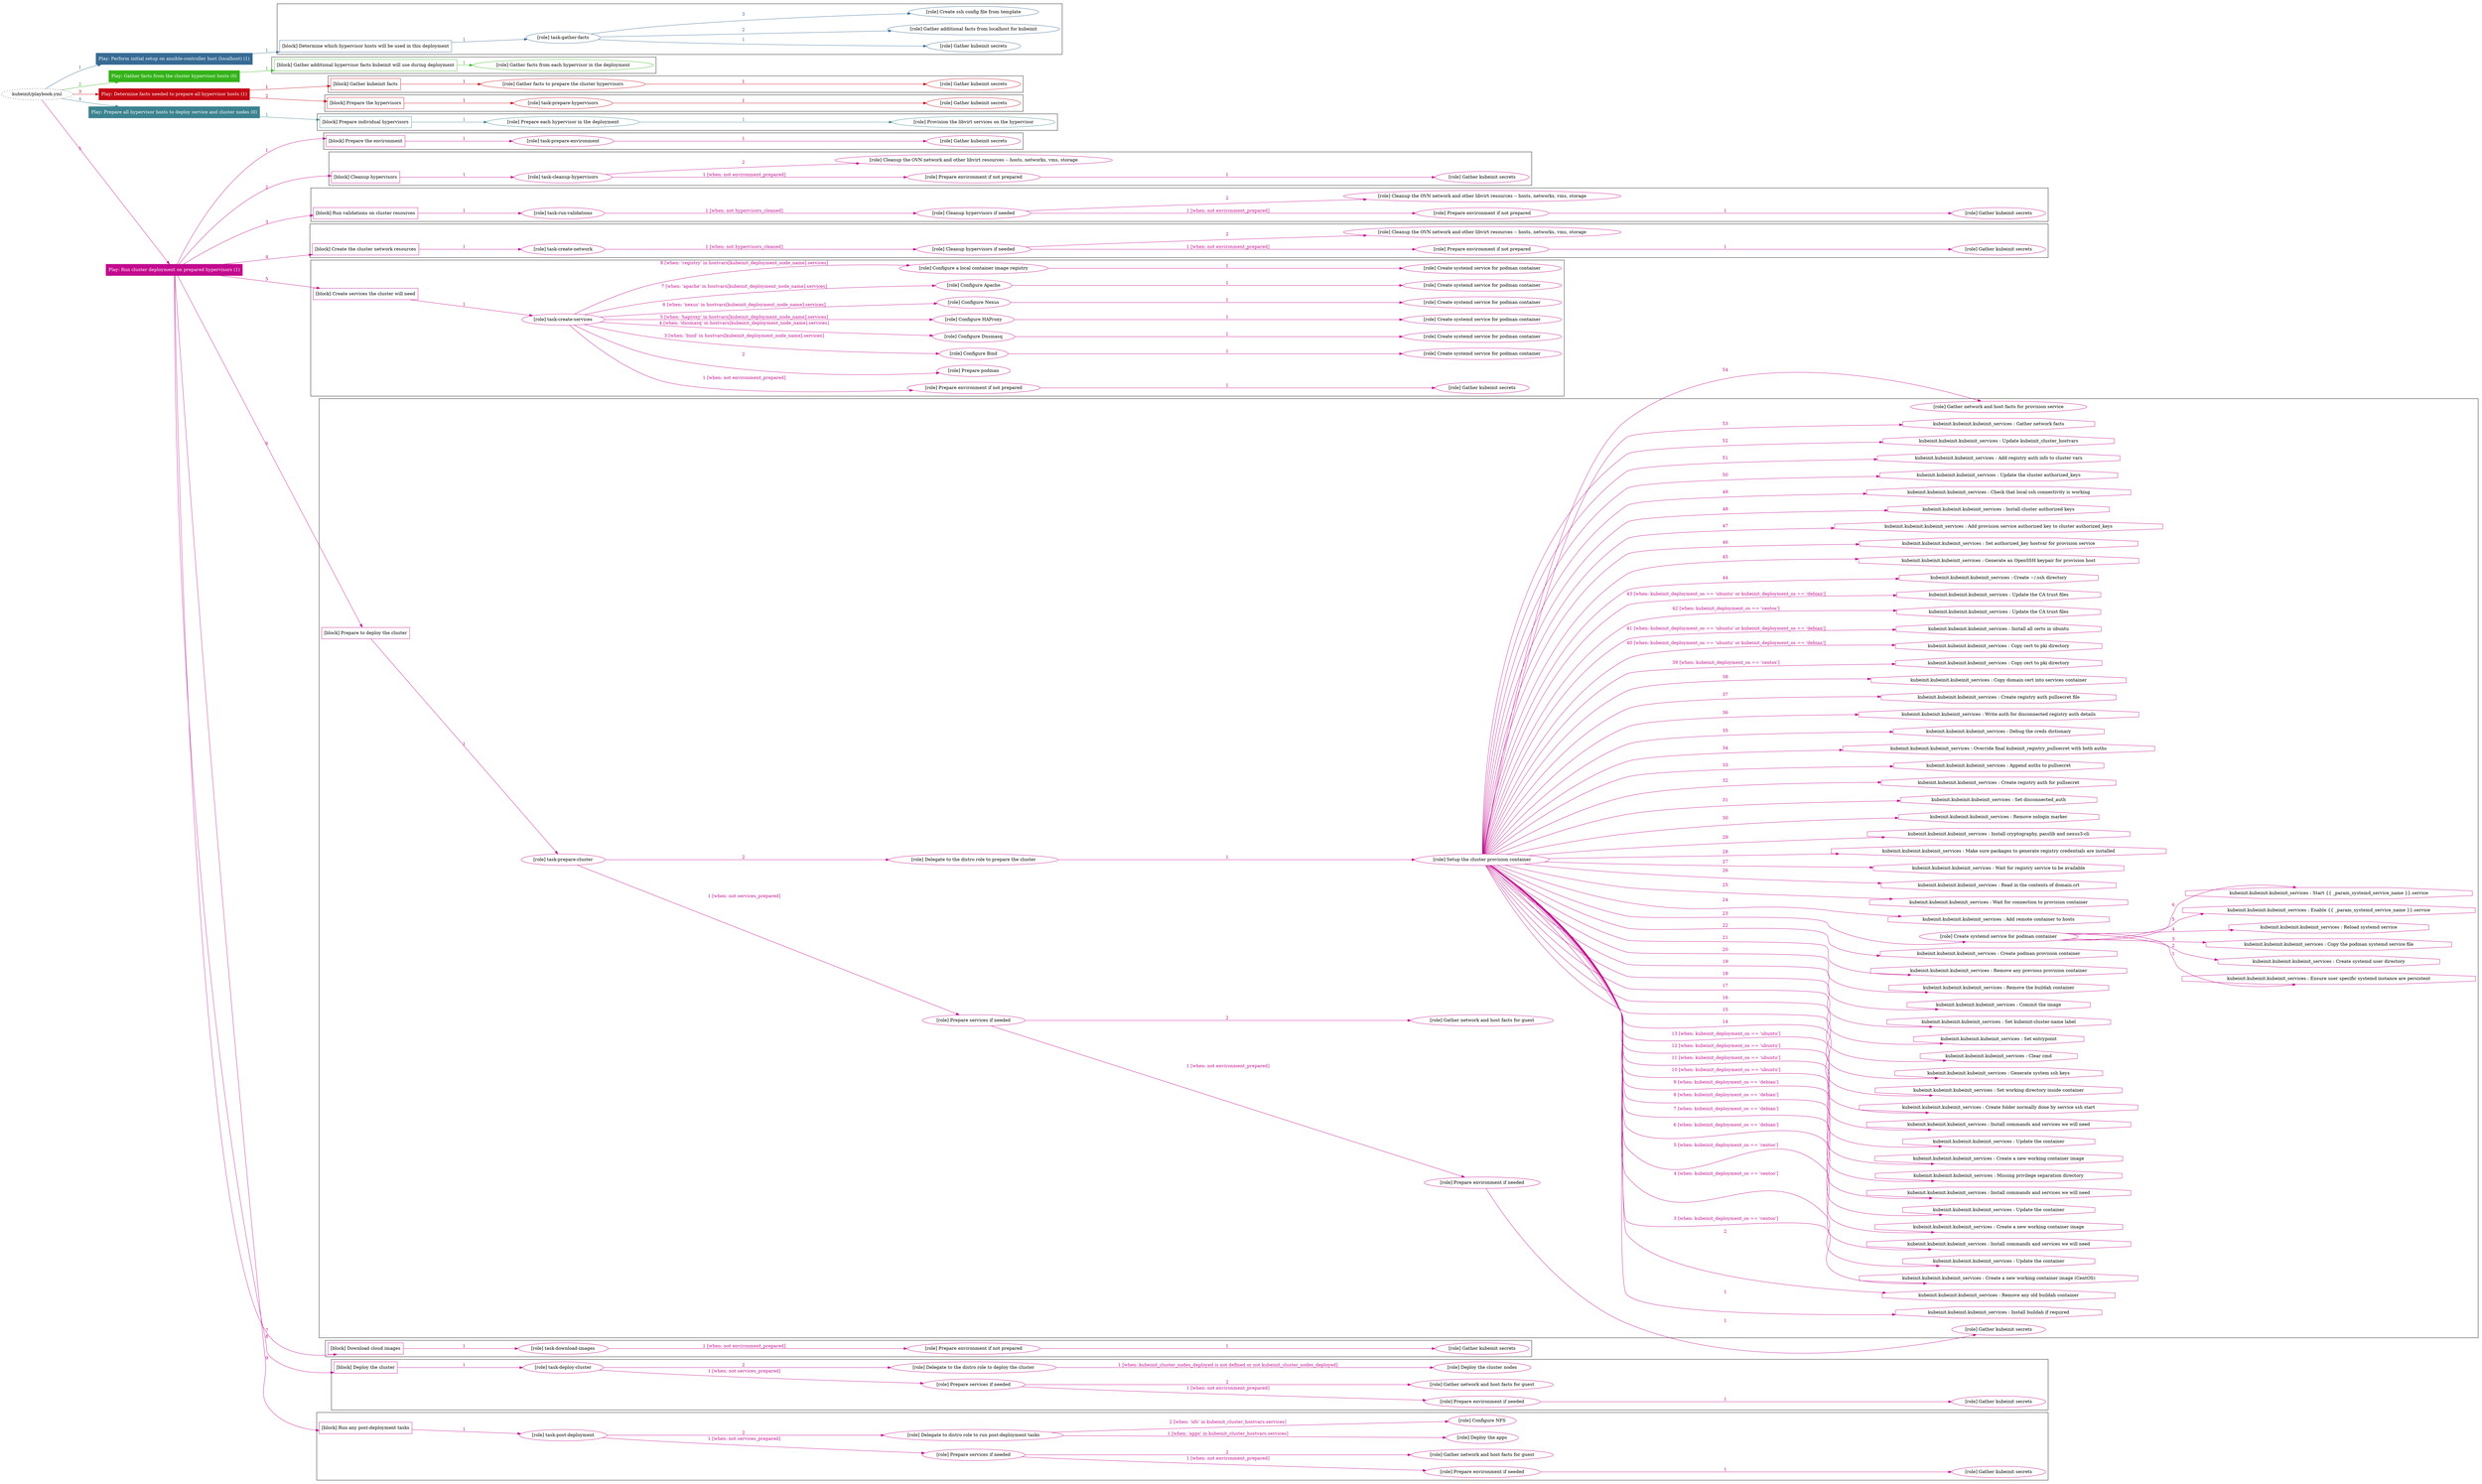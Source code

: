 digraph {
	graph [concentrate=true ordering=in rankdir=LR ratio=fill]
	edge [esep=5 sep=10]
	"kubeinit/playbook.yml" [URL="/home/runner/work/kubeinit/kubeinit/kubeinit/playbook.yml" id=playbook_b88ceabb style=dotted]
	"kubeinit/playbook.yml" -> play_b841d4a9 [label="1 " color="#376b95" fontcolor="#376b95" id=edge_0449c0ef labeltooltip="1 " tooltip="1 "]
	subgraph "Play: Perform initial setup on ansible-controller host (localhost) (1)" {
		play_b841d4a9 [label="Play: Perform initial setup on ansible-controller host (localhost) (1)" URL="/home/runner/work/kubeinit/kubeinit/kubeinit/playbook.yml" color="#376b95" fontcolor="#ffffff" id=play_b841d4a9 shape=box style=filled tooltip=localhost]
		play_b841d4a9 -> block_7f48f45e [label=1 color="#376b95" fontcolor="#376b95" id=edge_cbb1f75e labeltooltip=1 tooltip=1]
		subgraph cluster_block_7f48f45e {
			block_7f48f45e [label="[block] Determine which hypervisor hosts will be used in this deployment" URL="/home/runner/work/kubeinit/kubeinit/kubeinit/playbook.yml" color="#376b95" id=block_7f48f45e labeltooltip="Determine which hypervisor hosts will be used in this deployment" shape=box tooltip="Determine which hypervisor hosts will be used in this deployment"]
			block_7f48f45e -> role_c045f3b8 [label="1 " color="#376b95" fontcolor="#376b95" id=edge_309cd638 labeltooltip="1 " tooltip="1 "]
			subgraph "task-gather-facts" {
				role_c045f3b8 [label="[role] task-gather-facts" URL="/home/runner/work/kubeinit/kubeinit/kubeinit/playbook.yml" color="#376b95" id=role_c045f3b8 tooltip="task-gather-facts"]
				role_c045f3b8 -> role_2f1f3330 [label="1 " color="#376b95" fontcolor="#376b95" id=edge_b1fb93d5 labeltooltip="1 " tooltip="1 "]
				subgraph "Gather kubeinit secrets" {
					role_2f1f3330 [label="[role] Gather kubeinit secrets" URL="/home/runner/.ansible/collections/ansible_collections/kubeinit/kubeinit/roles/kubeinit_prepare/tasks/build_hypervisors_group.yml" color="#376b95" id=role_2f1f3330 tooltip="Gather kubeinit secrets"]
				}
				role_c045f3b8 -> role_23660d7d [label="2 " color="#376b95" fontcolor="#376b95" id=edge_ca0836c6 labeltooltip="2 " tooltip="2 "]
				subgraph "Gather additional facts from localhost for kubeinit" {
					role_23660d7d [label="[role] Gather additional facts from localhost for kubeinit" URL="/home/runner/.ansible/collections/ansible_collections/kubeinit/kubeinit/roles/kubeinit_prepare/tasks/build_hypervisors_group.yml" color="#376b95" id=role_23660d7d tooltip="Gather additional facts from localhost for kubeinit"]
				}
				role_c045f3b8 -> role_95e73422 [label="3 " color="#376b95" fontcolor="#376b95" id=edge_c2bc835f labeltooltip="3 " tooltip="3 "]
				subgraph "Create ssh config file from template" {
					role_95e73422 [label="[role] Create ssh config file from template" URL="/home/runner/.ansible/collections/ansible_collections/kubeinit/kubeinit/roles/kubeinit_prepare/tasks/build_hypervisors_group.yml" color="#376b95" id=role_95e73422 tooltip="Create ssh config file from template"]
				}
			}
		}
	}
	"kubeinit/playbook.yml" -> play_d2f60d17 [label="2 " color="#34b319" fontcolor="#34b319" id=edge_65d0943f labeltooltip="2 " tooltip="2 "]
	subgraph "Play: Gather facts from the cluster hypervisor hosts (0)" {
		play_d2f60d17 [label="Play: Gather facts from the cluster hypervisor hosts (0)" URL="/home/runner/work/kubeinit/kubeinit/kubeinit/playbook.yml" color="#34b319" fontcolor="#ffffff" id=play_d2f60d17 shape=box style=filled tooltip="Play: Gather facts from the cluster hypervisor hosts (0)"]
		play_d2f60d17 -> block_e981f168 [label=1 color="#34b319" fontcolor="#34b319" id=edge_5740edcc labeltooltip=1 tooltip=1]
		subgraph cluster_block_e981f168 {
			block_e981f168 [label="[block] Gather additional hypervisor facts kubeinit will use during deployment" URL="/home/runner/work/kubeinit/kubeinit/kubeinit/playbook.yml" color="#34b319" id=block_e981f168 labeltooltip="Gather additional hypervisor facts kubeinit will use during deployment" shape=box tooltip="Gather additional hypervisor facts kubeinit will use during deployment"]
			block_e981f168 -> role_5b3c8089 [label="1 " color="#34b319" fontcolor="#34b319" id=edge_9d670901 labeltooltip="1 " tooltip="1 "]
			subgraph "Gather facts from each hypervisor in the deployment" {
				role_5b3c8089 [label="[role] Gather facts from each hypervisor in the deployment" URL="/home/runner/work/kubeinit/kubeinit/kubeinit/playbook.yml" color="#34b319" id=role_5b3c8089 tooltip="Gather facts from each hypervisor in the deployment"]
			}
		}
	}
	"kubeinit/playbook.yml" -> play_de561559 [label="3 " color="#c30914" fontcolor="#c30914" id=edge_79a84bda labeltooltip="3 " tooltip="3 "]
	subgraph "Play: Determine facts needed to prepare all hypervisor hosts (1)" {
		play_de561559 [label="Play: Determine facts needed to prepare all hypervisor hosts (1)" URL="/home/runner/work/kubeinit/kubeinit/kubeinit/playbook.yml" color="#c30914" fontcolor="#ffffff" id=play_de561559 shape=box style=filled tooltip=localhost]
		play_de561559 -> block_e608f1b9 [label=1 color="#c30914" fontcolor="#c30914" id=edge_974568ae labeltooltip=1 tooltip=1]
		subgraph cluster_block_e608f1b9 {
			block_e608f1b9 [label="[block] Gather kubeinit facts" URL="/home/runner/work/kubeinit/kubeinit/kubeinit/playbook.yml" color="#c30914" id=block_e608f1b9 labeltooltip="Gather kubeinit facts" shape=box tooltip="Gather kubeinit facts"]
			block_e608f1b9 -> role_0e5f180a [label="1 " color="#c30914" fontcolor="#c30914" id=edge_5449c2d0 labeltooltip="1 " tooltip="1 "]
			subgraph "Gather facts to prepare the cluster hypervisors" {
				role_0e5f180a [label="[role] Gather facts to prepare the cluster hypervisors" URL="/home/runner/work/kubeinit/kubeinit/kubeinit/playbook.yml" color="#c30914" id=role_0e5f180a tooltip="Gather facts to prepare the cluster hypervisors"]
				role_0e5f180a -> role_3b239ce1 [label="1 " color="#c30914" fontcolor="#c30914" id=edge_d4e3d75b labeltooltip="1 " tooltip="1 "]
				subgraph "Gather kubeinit secrets" {
					role_3b239ce1 [label="[role] Gather kubeinit secrets" URL="/home/runner/.ansible/collections/ansible_collections/kubeinit/kubeinit/roles/kubeinit_prepare/tasks/gather_kubeinit_facts.yml" color="#c30914" id=role_3b239ce1 tooltip="Gather kubeinit secrets"]
				}
			}
		}
		play_de561559 -> block_d7ed20d6 [label=2 color="#c30914" fontcolor="#c30914" id=edge_6954c983 labeltooltip=2 tooltip=2]
		subgraph cluster_block_d7ed20d6 {
			block_d7ed20d6 [label="[block] Prepare the hypervisors" URL="/home/runner/work/kubeinit/kubeinit/kubeinit/playbook.yml" color="#c30914" id=block_d7ed20d6 labeltooltip="Prepare the hypervisors" shape=box tooltip="Prepare the hypervisors"]
			block_d7ed20d6 -> role_f1143c32 [label="1 " color="#c30914" fontcolor="#c30914" id=edge_f2568641 labeltooltip="1 " tooltip="1 "]
			subgraph "task-prepare-hypervisors" {
				role_f1143c32 [label="[role] task-prepare-hypervisors" URL="/home/runner/work/kubeinit/kubeinit/kubeinit/playbook.yml" color="#c30914" id=role_f1143c32 tooltip="task-prepare-hypervisors"]
				role_f1143c32 -> role_fb7be0f6 [label="1 " color="#c30914" fontcolor="#c30914" id=edge_63f28732 labeltooltip="1 " tooltip="1 "]
				subgraph "Gather kubeinit secrets" {
					role_fb7be0f6 [label="[role] Gather kubeinit secrets" URL="/home/runner/.ansible/collections/ansible_collections/kubeinit/kubeinit/roles/kubeinit_prepare/tasks/gather_kubeinit_facts.yml" color="#c30914" id=role_fb7be0f6 tooltip="Gather kubeinit secrets"]
				}
			}
		}
	}
	"kubeinit/playbook.yml" -> play_966f7f06 [label="4 " color="#3c8390" fontcolor="#3c8390" id=edge_5fd99e6c labeltooltip="4 " tooltip="4 "]
	subgraph "Play: Prepare all hypervisor hosts to deploy service and cluster nodes (0)" {
		play_966f7f06 [label="Play: Prepare all hypervisor hosts to deploy service and cluster nodes (0)" URL="/home/runner/work/kubeinit/kubeinit/kubeinit/playbook.yml" color="#3c8390" fontcolor="#ffffff" id=play_966f7f06 shape=box style=filled tooltip="Play: Prepare all hypervisor hosts to deploy service and cluster nodes (0)"]
		play_966f7f06 -> block_20c94889 [label=1 color="#3c8390" fontcolor="#3c8390" id=edge_f274d0ac labeltooltip=1 tooltip=1]
		subgraph cluster_block_20c94889 {
			block_20c94889 [label="[block] Prepare individual hypervisors" URL="/home/runner/work/kubeinit/kubeinit/kubeinit/playbook.yml" color="#3c8390" id=block_20c94889 labeltooltip="Prepare individual hypervisors" shape=box tooltip="Prepare individual hypervisors"]
			block_20c94889 -> role_c4c3ec5f [label="1 " color="#3c8390" fontcolor="#3c8390" id=edge_d1ad19b0 labeltooltip="1 " tooltip="1 "]
			subgraph "Prepare each hypervisor in the deployment" {
				role_c4c3ec5f [label="[role] Prepare each hypervisor in the deployment" URL="/home/runner/work/kubeinit/kubeinit/kubeinit/playbook.yml" color="#3c8390" id=role_c4c3ec5f tooltip="Prepare each hypervisor in the deployment"]
				role_c4c3ec5f -> role_269c7300 [label="1 " color="#3c8390" fontcolor="#3c8390" id=edge_68dfb268 labeltooltip="1 " tooltip="1 "]
				subgraph "Provision the libvirt services on the hypervisor" {
					role_269c7300 [label="[role] Provision the libvirt services on the hypervisor" URL="/home/runner/.ansible/collections/ansible_collections/kubeinit/kubeinit/roles/kubeinit_prepare/tasks/prepare_hypervisor.yml" color="#3c8390" id=role_269c7300 tooltip="Provision the libvirt services on the hypervisor"]
				}
			}
		}
	}
	"kubeinit/playbook.yml" -> play_e29296e7 [label="5 " color="#c3098f" fontcolor="#c3098f" id=edge_952f722f labeltooltip="5 " tooltip="5 "]
	subgraph "Play: Run cluster deployment on prepared hypervisors (1)" {
		play_e29296e7 [label="Play: Run cluster deployment on prepared hypervisors (1)" URL="/home/runner/work/kubeinit/kubeinit/kubeinit/playbook.yml" color="#c3098f" fontcolor="#ffffff" id=play_e29296e7 shape=box style=filled tooltip=localhost]
		play_e29296e7 -> block_ecdff1ca [label=1 color="#c3098f" fontcolor="#c3098f" id=edge_28915999 labeltooltip=1 tooltip=1]
		subgraph cluster_block_ecdff1ca {
			block_ecdff1ca [label="[block] Prepare the environment" URL="/home/runner/work/kubeinit/kubeinit/kubeinit/playbook.yml" color="#c3098f" id=block_ecdff1ca labeltooltip="Prepare the environment" shape=box tooltip="Prepare the environment"]
			block_ecdff1ca -> role_66299701 [label="1 " color="#c3098f" fontcolor="#c3098f" id=edge_e96d3efd labeltooltip="1 " tooltip="1 "]
			subgraph "task-prepare-environment" {
				role_66299701 [label="[role] task-prepare-environment" URL="/home/runner/work/kubeinit/kubeinit/kubeinit/playbook.yml" color="#c3098f" id=role_66299701 tooltip="task-prepare-environment"]
				role_66299701 -> role_f837f1b6 [label="1 " color="#c3098f" fontcolor="#c3098f" id=edge_366c9b6a labeltooltip="1 " tooltip="1 "]
				subgraph "Gather kubeinit secrets" {
					role_f837f1b6 [label="[role] Gather kubeinit secrets" URL="/home/runner/.ansible/collections/ansible_collections/kubeinit/kubeinit/roles/kubeinit_prepare/tasks/gather_kubeinit_facts.yml" color="#c3098f" id=role_f837f1b6 tooltip="Gather kubeinit secrets"]
				}
			}
		}
		play_e29296e7 -> block_3450fdd9 [label=2 color="#c3098f" fontcolor="#c3098f" id=edge_2f9ec8b0 labeltooltip=2 tooltip=2]
		subgraph cluster_block_3450fdd9 {
			block_3450fdd9 [label="[block] Cleanup hypervisors" URL="/home/runner/work/kubeinit/kubeinit/kubeinit/playbook.yml" color="#c3098f" id=block_3450fdd9 labeltooltip="Cleanup hypervisors" shape=box tooltip="Cleanup hypervisors"]
			block_3450fdd9 -> role_974904d6 [label="1 " color="#c3098f" fontcolor="#c3098f" id=edge_49619eee labeltooltip="1 " tooltip="1 "]
			subgraph "task-cleanup-hypervisors" {
				role_974904d6 [label="[role] task-cleanup-hypervisors" URL="/home/runner/work/kubeinit/kubeinit/kubeinit/playbook.yml" color="#c3098f" id=role_974904d6 tooltip="task-cleanup-hypervisors"]
				role_974904d6 -> role_5d194087 [label="1 [when: not environment_prepared]" color="#c3098f" fontcolor="#c3098f" id=edge_1fee7b2f labeltooltip="1 [when: not environment_prepared]" tooltip="1 [when: not environment_prepared]"]
				subgraph "Prepare environment if not prepared" {
					role_5d194087 [label="[role] Prepare environment if not prepared" URL="/home/runner/.ansible/collections/ansible_collections/kubeinit/kubeinit/roles/kubeinit_prepare/tasks/cleanup_hypervisors.yml" color="#c3098f" id=role_5d194087 tooltip="Prepare environment if not prepared"]
					role_5d194087 -> role_9a08583b [label="1 " color="#c3098f" fontcolor="#c3098f" id=edge_4b93bce9 labeltooltip="1 " tooltip="1 "]
					subgraph "Gather kubeinit secrets" {
						role_9a08583b [label="[role] Gather kubeinit secrets" URL="/home/runner/.ansible/collections/ansible_collections/kubeinit/kubeinit/roles/kubeinit_prepare/tasks/gather_kubeinit_facts.yml" color="#c3098f" id=role_9a08583b tooltip="Gather kubeinit secrets"]
					}
				}
				role_974904d6 -> role_f44fdbb4 [label="2 " color="#c3098f" fontcolor="#c3098f" id=edge_7ae0ad4b labeltooltip="2 " tooltip="2 "]
				subgraph "Cleanup the OVN network and other libvirt resources -- hosts, networks, vms, storage" {
					role_f44fdbb4 [label="[role] Cleanup the OVN network and other libvirt resources -- hosts, networks, vms, storage" URL="/home/runner/.ansible/collections/ansible_collections/kubeinit/kubeinit/roles/kubeinit_prepare/tasks/cleanup_hypervisors.yml" color="#c3098f" id=role_f44fdbb4 tooltip="Cleanup the OVN network and other libvirt resources -- hosts, networks, vms, storage"]
				}
			}
		}
		play_e29296e7 -> block_785241d7 [label=3 color="#c3098f" fontcolor="#c3098f" id=edge_c2215be6 labeltooltip=3 tooltip=3]
		subgraph cluster_block_785241d7 {
			block_785241d7 [label="[block] Run validations on cluster resources" URL="/home/runner/work/kubeinit/kubeinit/kubeinit/playbook.yml" color="#c3098f" id=block_785241d7 labeltooltip="Run validations on cluster resources" shape=box tooltip="Run validations on cluster resources"]
			block_785241d7 -> role_b35bca74 [label="1 " color="#c3098f" fontcolor="#c3098f" id=edge_ce5b1d70 labeltooltip="1 " tooltip="1 "]
			subgraph "task-run-validations" {
				role_b35bca74 [label="[role] task-run-validations" URL="/home/runner/work/kubeinit/kubeinit/kubeinit/playbook.yml" color="#c3098f" id=role_b35bca74 tooltip="task-run-validations"]
				role_b35bca74 -> role_b006df69 [label="1 [when: not hypervisors_cleaned]" color="#c3098f" fontcolor="#c3098f" id=edge_afb1b6ff labeltooltip="1 [when: not hypervisors_cleaned]" tooltip="1 [when: not hypervisors_cleaned]"]
				subgraph "Cleanup hypervisors if needed" {
					role_b006df69 [label="[role] Cleanup hypervisors if needed" URL="/home/runner/.ansible/collections/ansible_collections/kubeinit/kubeinit/roles/kubeinit_validations/tasks/main.yml" color="#c3098f" id=role_b006df69 tooltip="Cleanup hypervisors if needed"]
					role_b006df69 -> role_9390b218 [label="1 [when: not environment_prepared]" color="#c3098f" fontcolor="#c3098f" id=edge_576192bb labeltooltip="1 [when: not environment_prepared]" tooltip="1 [when: not environment_prepared]"]
					subgraph "Prepare environment if not prepared" {
						role_9390b218 [label="[role] Prepare environment if not prepared" URL="/home/runner/.ansible/collections/ansible_collections/kubeinit/kubeinit/roles/kubeinit_prepare/tasks/cleanup_hypervisors.yml" color="#c3098f" id=role_9390b218 tooltip="Prepare environment if not prepared"]
						role_9390b218 -> role_73b2af67 [label="1 " color="#c3098f" fontcolor="#c3098f" id=edge_0da8c2a4 labeltooltip="1 " tooltip="1 "]
						subgraph "Gather kubeinit secrets" {
							role_73b2af67 [label="[role] Gather kubeinit secrets" URL="/home/runner/.ansible/collections/ansible_collections/kubeinit/kubeinit/roles/kubeinit_prepare/tasks/gather_kubeinit_facts.yml" color="#c3098f" id=role_73b2af67 tooltip="Gather kubeinit secrets"]
						}
					}
					role_b006df69 -> role_d1923061 [label="2 " color="#c3098f" fontcolor="#c3098f" id=edge_7a40f0e6 labeltooltip="2 " tooltip="2 "]
					subgraph "Cleanup the OVN network and other libvirt resources -- hosts, networks, vms, storage" {
						role_d1923061 [label="[role] Cleanup the OVN network and other libvirt resources -- hosts, networks, vms, storage" URL="/home/runner/.ansible/collections/ansible_collections/kubeinit/kubeinit/roles/kubeinit_prepare/tasks/cleanup_hypervisors.yml" color="#c3098f" id=role_d1923061 tooltip="Cleanup the OVN network and other libvirt resources -- hosts, networks, vms, storage"]
					}
				}
			}
		}
		play_e29296e7 -> block_16922951 [label=4 color="#c3098f" fontcolor="#c3098f" id=edge_1fb68da3 labeltooltip=4 tooltip=4]
		subgraph cluster_block_16922951 {
			block_16922951 [label="[block] Create the cluster network resources" URL="/home/runner/work/kubeinit/kubeinit/kubeinit/playbook.yml" color="#c3098f" id=block_16922951 labeltooltip="Create the cluster network resources" shape=box tooltip="Create the cluster network resources"]
			block_16922951 -> role_64dc665a [label="1 " color="#c3098f" fontcolor="#c3098f" id=edge_5fd7a9b5 labeltooltip="1 " tooltip="1 "]
			subgraph "task-create-network" {
				role_64dc665a [label="[role] task-create-network" URL="/home/runner/work/kubeinit/kubeinit/kubeinit/playbook.yml" color="#c3098f" id=role_64dc665a tooltip="task-create-network"]
				role_64dc665a -> role_9edc1b84 [label="1 [when: not hypervisors_cleaned]" color="#c3098f" fontcolor="#c3098f" id=edge_c0a86f51 labeltooltip="1 [when: not hypervisors_cleaned]" tooltip="1 [when: not hypervisors_cleaned]"]
				subgraph "Cleanup hypervisors if needed" {
					role_9edc1b84 [label="[role] Cleanup hypervisors if needed" URL="/home/runner/.ansible/collections/ansible_collections/kubeinit/kubeinit/roles/kubeinit_libvirt/tasks/create_network.yml" color="#c3098f" id=role_9edc1b84 tooltip="Cleanup hypervisors if needed"]
					role_9edc1b84 -> role_35752cf7 [label="1 [when: not environment_prepared]" color="#c3098f" fontcolor="#c3098f" id=edge_775b3f87 labeltooltip="1 [when: not environment_prepared]" tooltip="1 [when: not environment_prepared]"]
					subgraph "Prepare environment if not prepared" {
						role_35752cf7 [label="[role] Prepare environment if not prepared" URL="/home/runner/.ansible/collections/ansible_collections/kubeinit/kubeinit/roles/kubeinit_prepare/tasks/cleanup_hypervisors.yml" color="#c3098f" id=role_35752cf7 tooltip="Prepare environment if not prepared"]
						role_35752cf7 -> role_5a518397 [label="1 " color="#c3098f" fontcolor="#c3098f" id=edge_09ad34e0 labeltooltip="1 " tooltip="1 "]
						subgraph "Gather kubeinit secrets" {
							role_5a518397 [label="[role] Gather kubeinit secrets" URL="/home/runner/.ansible/collections/ansible_collections/kubeinit/kubeinit/roles/kubeinit_prepare/tasks/gather_kubeinit_facts.yml" color="#c3098f" id=role_5a518397 tooltip="Gather kubeinit secrets"]
						}
					}
					role_9edc1b84 -> role_8293d43f [label="2 " color="#c3098f" fontcolor="#c3098f" id=edge_11afb900 labeltooltip="2 " tooltip="2 "]
					subgraph "Cleanup the OVN network and other libvirt resources -- hosts, networks, vms, storage" {
						role_8293d43f [label="[role] Cleanup the OVN network and other libvirt resources -- hosts, networks, vms, storage" URL="/home/runner/.ansible/collections/ansible_collections/kubeinit/kubeinit/roles/kubeinit_prepare/tasks/cleanup_hypervisors.yml" color="#c3098f" id=role_8293d43f tooltip="Cleanup the OVN network and other libvirt resources -- hosts, networks, vms, storage"]
					}
				}
			}
		}
		play_e29296e7 -> block_d674bcd3 [label=5 color="#c3098f" fontcolor="#c3098f" id=edge_7506cbcb labeltooltip=5 tooltip=5]
		subgraph cluster_block_d674bcd3 {
			block_d674bcd3 [label="[block] Create services the cluster will need" URL="/home/runner/work/kubeinit/kubeinit/kubeinit/playbook.yml" color="#c3098f" id=block_d674bcd3 labeltooltip="Create services the cluster will need" shape=box tooltip="Create services the cluster will need"]
			block_d674bcd3 -> role_33995ea1 [label="1 " color="#c3098f" fontcolor="#c3098f" id=edge_cc4de76a labeltooltip="1 " tooltip="1 "]
			subgraph "task-create-services" {
				role_33995ea1 [label="[role] task-create-services" URL="/home/runner/work/kubeinit/kubeinit/kubeinit/playbook.yml" color="#c3098f" id=role_33995ea1 tooltip="task-create-services"]
				role_33995ea1 -> role_90760689 [label="1 [when: not environment_prepared]" color="#c3098f" fontcolor="#c3098f" id=edge_77becabe labeltooltip="1 [when: not environment_prepared]" tooltip="1 [when: not environment_prepared]"]
				subgraph "Prepare environment if not prepared" {
					role_90760689 [label="[role] Prepare environment if not prepared" URL="/home/runner/.ansible/collections/ansible_collections/kubeinit/kubeinit/roles/kubeinit_services/tasks/main.yml" color="#c3098f" id=role_90760689 tooltip="Prepare environment if not prepared"]
					role_90760689 -> role_fd6833c1 [label="1 " color="#c3098f" fontcolor="#c3098f" id=edge_d36943b5 labeltooltip="1 " tooltip="1 "]
					subgraph "Gather kubeinit secrets" {
						role_fd6833c1 [label="[role] Gather kubeinit secrets" URL="/home/runner/.ansible/collections/ansible_collections/kubeinit/kubeinit/roles/kubeinit_prepare/tasks/gather_kubeinit_facts.yml" color="#c3098f" id=role_fd6833c1 tooltip="Gather kubeinit secrets"]
					}
				}
				role_33995ea1 -> role_8c9d9df1 [label="2 " color="#c3098f" fontcolor="#c3098f" id=edge_daae8835 labeltooltip="2 " tooltip="2 "]
				subgraph "Prepare podman" {
					role_8c9d9df1 [label="[role] Prepare podman" URL="/home/runner/.ansible/collections/ansible_collections/kubeinit/kubeinit/roles/kubeinit_services/tasks/00_create_service_pod.yml" color="#c3098f" id=role_8c9d9df1 tooltip="Prepare podman"]
				}
				role_33995ea1 -> role_7c862f37 [label="3 [when: 'bind' in hostvars[kubeinit_deployment_node_name].services]" color="#c3098f" fontcolor="#c3098f" id=edge_8630bdf1 labeltooltip="3 [when: 'bind' in hostvars[kubeinit_deployment_node_name].services]" tooltip="3 [when: 'bind' in hostvars[kubeinit_deployment_node_name].services]"]
				subgraph "Configure Bind" {
					role_7c862f37 [label="[role] Configure Bind" URL="/home/runner/.ansible/collections/ansible_collections/kubeinit/kubeinit/roles/kubeinit_services/tasks/start_services_containers.yml" color="#c3098f" id=role_7c862f37 tooltip="Configure Bind"]
					role_7c862f37 -> role_82ef807a [label="1 " color="#c3098f" fontcolor="#c3098f" id=edge_f78c976d labeltooltip="1 " tooltip="1 "]
					subgraph "Create systemd service for podman container" {
						role_82ef807a [label="[role] Create systemd service for podman container" URL="/home/runner/.ansible/collections/ansible_collections/kubeinit/kubeinit/roles/kubeinit_bind/tasks/main.yml" color="#c3098f" id=role_82ef807a tooltip="Create systemd service for podman container"]
					}
				}
				role_33995ea1 -> role_6d504adb [label="4 [when: 'dnsmasq' in hostvars[kubeinit_deployment_node_name].services]" color="#c3098f" fontcolor="#c3098f" id=edge_15af410d labeltooltip="4 [when: 'dnsmasq' in hostvars[kubeinit_deployment_node_name].services]" tooltip="4 [when: 'dnsmasq' in hostvars[kubeinit_deployment_node_name].services]"]
				subgraph "Configure Dnsmasq" {
					role_6d504adb [label="[role] Configure Dnsmasq" URL="/home/runner/.ansible/collections/ansible_collections/kubeinit/kubeinit/roles/kubeinit_services/tasks/start_services_containers.yml" color="#c3098f" id=role_6d504adb tooltip="Configure Dnsmasq"]
					role_6d504adb -> role_8cc036d8 [label="1 " color="#c3098f" fontcolor="#c3098f" id=edge_ce18ce72 labeltooltip="1 " tooltip="1 "]
					subgraph "Create systemd service for podman container" {
						role_8cc036d8 [label="[role] Create systemd service for podman container" URL="/home/runner/.ansible/collections/ansible_collections/kubeinit/kubeinit/roles/kubeinit_dnsmasq/tasks/main.yml" color="#c3098f" id=role_8cc036d8 tooltip="Create systemd service for podman container"]
					}
				}
				role_33995ea1 -> role_4c32a500 [label="5 [when: 'haproxy' in hostvars[kubeinit_deployment_node_name].services]" color="#c3098f" fontcolor="#c3098f" id=edge_4ad08f7c labeltooltip="5 [when: 'haproxy' in hostvars[kubeinit_deployment_node_name].services]" tooltip="5 [when: 'haproxy' in hostvars[kubeinit_deployment_node_name].services]"]
				subgraph "Configure HAProxy" {
					role_4c32a500 [label="[role] Configure HAProxy" URL="/home/runner/.ansible/collections/ansible_collections/kubeinit/kubeinit/roles/kubeinit_services/tasks/start_services_containers.yml" color="#c3098f" id=role_4c32a500 tooltip="Configure HAProxy"]
					role_4c32a500 -> role_6be25386 [label="1 " color="#c3098f" fontcolor="#c3098f" id=edge_ab3f26f0 labeltooltip="1 " tooltip="1 "]
					subgraph "Create systemd service for podman container" {
						role_6be25386 [label="[role] Create systemd service for podman container" URL="/home/runner/.ansible/collections/ansible_collections/kubeinit/kubeinit/roles/kubeinit_haproxy/tasks/main.yml" color="#c3098f" id=role_6be25386 tooltip="Create systemd service for podman container"]
					}
				}
				role_33995ea1 -> role_c9d8a71e [label="6 [when: 'nexus' in hostvars[kubeinit_deployment_node_name].services]" color="#c3098f" fontcolor="#c3098f" id=edge_7ac4f80a labeltooltip="6 [when: 'nexus' in hostvars[kubeinit_deployment_node_name].services]" tooltip="6 [when: 'nexus' in hostvars[kubeinit_deployment_node_name].services]"]
				subgraph "Configure Nexus" {
					role_c9d8a71e [label="[role] Configure Nexus" URL="/home/runner/.ansible/collections/ansible_collections/kubeinit/kubeinit/roles/kubeinit_services/tasks/start_services_containers.yml" color="#c3098f" id=role_c9d8a71e tooltip="Configure Nexus"]
					role_c9d8a71e -> role_5bc607c3 [label="1 " color="#c3098f" fontcolor="#c3098f" id=edge_69ae0892 labeltooltip="1 " tooltip="1 "]
					subgraph "Create systemd service for podman container" {
						role_5bc607c3 [label="[role] Create systemd service for podman container" URL="/home/runner/.ansible/collections/ansible_collections/kubeinit/kubeinit/roles/kubeinit_nexus/tasks/main.yml" color="#c3098f" id=role_5bc607c3 tooltip="Create systemd service for podman container"]
					}
				}
				role_33995ea1 -> role_4c76f498 [label="7 [when: 'apache' in hostvars[kubeinit_deployment_node_name].services]" color="#c3098f" fontcolor="#c3098f" id=edge_619a1cce labeltooltip="7 [when: 'apache' in hostvars[kubeinit_deployment_node_name].services]" tooltip="7 [when: 'apache' in hostvars[kubeinit_deployment_node_name].services]"]
				subgraph "Configure Apache" {
					role_4c76f498 [label="[role] Configure Apache" URL="/home/runner/.ansible/collections/ansible_collections/kubeinit/kubeinit/roles/kubeinit_services/tasks/start_services_containers.yml" color="#c3098f" id=role_4c76f498 tooltip="Configure Apache"]
					role_4c76f498 -> role_98c3ba23 [label="1 " color="#c3098f" fontcolor="#c3098f" id=edge_f57bbcfd labeltooltip="1 " tooltip="1 "]
					subgraph "Create systemd service for podman container" {
						role_98c3ba23 [label="[role] Create systemd service for podman container" URL="/home/runner/.ansible/collections/ansible_collections/kubeinit/kubeinit/roles/kubeinit_apache/tasks/main.yml" color="#c3098f" id=role_98c3ba23 tooltip="Create systemd service for podman container"]
					}
				}
				role_33995ea1 -> role_c846946d [label="8 [when: 'registry' in hostvars[kubeinit_deployment_node_name].services]" color="#c3098f" fontcolor="#c3098f" id=edge_1601ecd5 labeltooltip="8 [when: 'registry' in hostvars[kubeinit_deployment_node_name].services]" tooltip="8 [when: 'registry' in hostvars[kubeinit_deployment_node_name].services]"]
				subgraph "Configure a local container image registry" {
					role_c846946d [label="[role] Configure a local container image registry" URL="/home/runner/.ansible/collections/ansible_collections/kubeinit/kubeinit/roles/kubeinit_services/tasks/start_services_containers.yml" color="#c3098f" id=role_c846946d tooltip="Configure a local container image registry"]
					role_c846946d -> role_217cc761 [label="1 " color="#c3098f" fontcolor="#c3098f" id=edge_e81c81b5 labeltooltip="1 " tooltip="1 "]
					subgraph "Create systemd service for podman container" {
						role_217cc761 [label="[role] Create systemd service for podman container" URL="/home/runner/.ansible/collections/ansible_collections/kubeinit/kubeinit/roles/kubeinit_registry/tasks/main.yml" color="#c3098f" id=role_217cc761 tooltip="Create systemd service for podman container"]
					}
				}
			}
		}
		play_e29296e7 -> block_b966ee53 [label=6 color="#c3098f" fontcolor="#c3098f" id=edge_20c22a2d labeltooltip=6 tooltip=6]
		subgraph cluster_block_b966ee53 {
			block_b966ee53 [label="[block] Prepare to deploy the cluster" URL="/home/runner/work/kubeinit/kubeinit/kubeinit/playbook.yml" color="#c3098f" id=block_b966ee53 labeltooltip="Prepare to deploy the cluster" shape=box tooltip="Prepare to deploy the cluster"]
			block_b966ee53 -> role_b42fa3e8 [label="1 " color="#c3098f" fontcolor="#c3098f" id=edge_82f6268c labeltooltip="1 " tooltip="1 "]
			subgraph "task-prepare-cluster" {
				role_b42fa3e8 [label="[role] task-prepare-cluster" URL="/home/runner/work/kubeinit/kubeinit/kubeinit/playbook.yml" color="#c3098f" id=role_b42fa3e8 tooltip="task-prepare-cluster"]
				role_b42fa3e8 -> role_7c1aa177 [label="1 [when: not services_prepared]" color="#c3098f" fontcolor="#c3098f" id=edge_d54aa8e9 labeltooltip="1 [when: not services_prepared]" tooltip="1 [when: not services_prepared]"]
				subgraph "Prepare services if needed" {
					role_7c1aa177 [label="[role] Prepare services if needed" URL="/home/runner/.ansible/collections/ansible_collections/kubeinit/kubeinit/roles/kubeinit_prepare/tasks/prepare_cluster.yml" color="#c3098f" id=role_7c1aa177 tooltip="Prepare services if needed"]
					role_7c1aa177 -> role_d806199e [label="1 [when: not environment_prepared]" color="#c3098f" fontcolor="#c3098f" id=edge_ad25591b labeltooltip="1 [when: not environment_prepared]" tooltip="1 [when: not environment_prepared]"]
					subgraph "Prepare environment if needed" {
						role_d806199e [label="[role] Prepare environment if needed" URL="/home/runner/.ansible/collections/ansible_collections/kubeinit/kubeinit/roles/kubeinit_services/tasks/prepare_services.yml" color="#c3098f" id=role_d806199e tooltip="Prepare environment if needed"]
						role_d806199e -> role_466cfd32 [label="1 " color="#c3098f" fontcolor="#c3098f" id=edge_f914c2b6 labeltooltip="1 " tooltip="1 "]
						subgraph "Gather kubeinit secrets" {
							role_466cfd32 [label="[role] Gather kubeinit secrets" URL="/home/runner/.ansible/collections/ansible_collections/kubeinit/kubeinit/roles/kubeinit_prepare/tasks/gather_kubeinit_facts.yml" color="#c3098f" id=role_466cfd32 tooltip="Gather kubeinit secrets"]
						}
					}
					role_7c1aa177 -> role_df0d43c5 [label="2 " color="#c3098f" fontcolor="#c3098f" id=edge_5024bf99 labeltooltip="2 " tooltip="2 "]
					subgraph "Gather network and host facts for guest" {
						role_df0d43c5 [label="[role] Gather network and host facts for guest" URL="/home/runner/.ansible/collections/ansible_collections/kubeinit/kubeinit/roles/kubeinit_services/tasks/prepare_services.yml" color="#c3098f" id=role_df0d43c5 tooltip="Gather network and host facts for guest"]
					}
				}
				role_b42fa3e8 -> role_c8cbcfac [label="2 " color="#c3098f" fontcolor="#c3098f" id=edge_e422e653 labeltooltip="2 " tooltip="2 "]
				subgraph "Delegate to the distro role to prepare the cluster" {
					role_c8cbcfac [label="[role] Delegate to the distro role to prepare the cluster" URL="/home/runner/.ansible/collections/ansible_collections/kubeinit/kubeinit/roles/kubeinit_prepare/tasks/prepare_cluster.yml" color="#c3098f" id=role_c8cbcfac tooltip="Delegate to the distro role to prepare the cluster"]
					role_c8cbcfac -> role_317f1a54 [label="1 " color="#c3098f" fontcolor="#c3098f" id=edge_b6251d84 labeltooltip="1 " tooltip="1 "]
					subgraph "Setup the cluster provision container" {
						role_317f1a54 [label="[role] Setup the cluster provision container" URL="/home/runner/.ansible/collections/ansible_collections/kubeinit/kubeinit/roles/kubeinit_cdk/tasks/prepare_cluster.yml" color="#c3098f" id=role_317f1a54 tooltip="Setup the cluster provision container"]
						task_8266c363 [label="kubeinit.kubeinit.kubeinit_services : Install buildah if required" URL="/home/runner/.ansible/collections/ansible_collections/kubeinit/kubeinit/roles/kubeinit_services/tasks/create_provision_container.yml" color="#c3098f" id=task_8266c363 shape=octagon tooltip="kubeinit.kubeinit.kubeinit_services : Install buildah if required"]
						role_317f1a54 -> task_8266c363 [label="1 " color="#c3098f" fontcolor="#c3098f" id=edge_4836e182 labeltooltip="1 " tooltip="1 "]
						task_2315a31c [label="kubeinit.kubeinit.kubeinit_services : Remove any old buildah container" URL="/home/runner/.ansible/collections/ansible_collections/kubeinit/kubeinit/roles/kubeinit_services/tasks/create_provision_container.yml" color="#c3098f" id=task_2315a31c shape=octagon tooltip="kubeinit.kubeinit.kubeinit_services : Remove any old buildah container"]
						role_317f1a54 -> task_2315a31c [label="2 " color="#c3098f" fontcolor="#c3098f" id=edge_2563e791 labeltooltip="2 " tooltip="2 "]
						task_f0f93a18 [label="kubeinit.kubeinit.kubeinit_services : Create a new working container image (CentOS)" URL="/home/runner/.ansible/collections/ansible_collections/kubeinit/kubeinit/roles/kubeinit_services/tasks/create_provision_container.yml" color="#c3098f" id=task_f0f93a18 shape=octagon tooltip="kubeinit.kubeinit.kubeinit_services : Create a new working container image (CentOS)"]
						role_317f1a54 -> task_f0f93a18 [label="3 [when: kubeinit_deployment_os == 'centos']" color="#c3098f" fontcolor="#c3098f" id=edge_242cd3aa labeltooltip="3 [when: kubeinit_deployment_os == 'centos']" tooltip="3 [when: kubeinit_deployment_os == 'centos']"]
						task_33890c7b [label="kubeinit.kubeinit.kubeinit_services : Update the container" URL="/home/runner/.ansible/collections/ansible_collections/kubeinit/kubeinit/roles/kubeinit_services/tasks/create_provision_container.yml" color="#c3098f" id=task_33890c7b shape=octagon tooltip="kubeinit.kubeinit.kubeinit_services : Update the container"]
						role_317f1a54 -> task_33890c7b [label="4 [when: kubeinit_deployment_os == 'centos']" color="#c3098f" fontcolor="#c3098f" id=edge_2543912e labeltooltip="4 [when: kubeinit_deployment_os == 'centos']" tooltip="4 [when: kubeinit_deployment_os == 'centos']"]
						task_bbd1e044 [label="kubeinit.kubeinit.kubeinit_services : Install commands and services we will need" URL="/home/runner/.ansible/collections/ansible_collections/kubeinit/kubeinit/roles/kubeinit_services/tasks/create_provision_container.yml" color="#c3098f" id=task_bbd1e044 shape=octagon tooltip="kubeinit.kubeinit.kubeinit_services : Install commands and services we will need"]
						role_317f1a54 -> task_bbd1e044 [label="5 [when: kubeinit_deployment_os == 'centos']" color="#c3098f" fontcolor="#c3098f" id=edge_3a9ed4d0 labeltooltip="5 [when: kubeinit_deployment_os == 'centos']" tooltip="5 [when: kubeinit_deployment_os == 'centos']"]
						task_09ba631e [label="kubeinit.kubeinit.kubeinit_services : Create a new working container image" URL="/home/runner/.ansible/collections/ansible_collections/kubeinit/kubeinit/roles/kubeinit_services/tasks/create_provision_container.yml" color="#c3098f" id=task_09ba631e shape=octagon tooltip="kubeinit.kubeinit.kubeinit_services : Create a new working container image"]
						role_317f1a54 -> task_09ba631e [label="6 [when: kubeinit_deployment_os == 'debian']" color="#c3098f" fontcolor="#c3098f" id=edge_2b47bf59 labeltooltip="6 [when: kubeinit_deployment_os == 'debian']" tooltip="6 [when: kubeinit_deployment_os == 'debian']"]
						task_e696986e [label="kubeinit.kubeinit.kubeinit_services : Update the container" URL="/home/runner/.ansible/collections/ansible_collections/kubeinit/kubeinit/roles/kubeinit_services/tasks/create_provision_container.yml" color="#c3098f" id=task_e696986e shape=octagon tooltip="kubeinit.kubeinit.kubeinit_services : Update the container"]
						role_317f1a54 -> task_e696986e [label="7 [when: kubeinit_deployment_os == 'debian']" color="#c3098f" fontcolor="#c3098f" id=edge_8fc3a503 labeltooltip="7 [when: kubeinit_deployment_os == 'debian']" tooltip="7 [when: kubeinit_deployment_os == 'debian']"]
						task_e02b3406 [label="kubeinit.kubeinit.kubeinit_services : Install commands and services we will need" URL="/home/runner/.ansible/collections/ansible_collections/kubeinit/kubeinit/roles/kubeinit_services/tasks/create_provision_container.yml" color="#c3098f" id=task_e02b3406 shape=octagon tooltip="kubeinit.kubeinit.kubeinit_services : Install commands and services we will need"]
						role_317f1a54 -> task_e02b3406 [label="8 [when: kubeinit_deployment_os == 'debian']" color="#c3098f" fontcolor="#c3098f" id=edge_96f473a8 labeltooltip="8 [when: kubeinit_deployment_os == 'debian']" tooltip="8 [when: kubeinit_deployment_os == 'debian']"]
						task_39b1dcb2 [label="kubeinit.kubeinit.kubeinit_services : Missing privilege separation directory" URL="/home/runner/.ansible/collections/ansible_collections/kubeinit/kubeinit/roles/kubeinit_services/tasks/create_provision_container.yml" color="#c3098f" id=task_39b1dcb2 shape=octagon tooltip="kubeinit.kubeinit.kubeinit_services : Missing privilege separation directory"]
						role_317f1a54 -> task_39b1dcb2 [label="9 [when: kubeinit_deployment_os == 'debian']" color="#c3098f" fontcolor="#c3098f" id=edge_224df77a labeltooltip="9 [when: kubeinit_deployment_os == 'debian']" tooltip="9 [when: kubeinit_deployment_os == 'debian']"]
						task_e484228b [label="kubeinit.kubeinit.kubeinit_services : Create a new working container image" URL="/home/runner/.ansible/collections/ansible_collections/kubeinit/kubeinit/roles/kubeinit_services/tasks/create_provision_container.yml" color="#c3098f" id=task_e484228b shape=octagon tooltip="kubeinit.kubeinit.kubeinit_services : Create a new working container image"]
						role_317f1a54 -> task_e484228b [label="10 [when: kubeinit_deployment_os == 'ubuntu']" color="#c3098f" fontcolor="#c3098f" id=edge_99118038 labeltooltip="10 [when: kubeinit_deployment_os == 'ubuntu']" tooltip="10 [when: kubeinit_deployment_os == 'ubuntu']"]
						task_6613364b [label="kubeinit.kubeinit.kubeinit_services : Update the container" URL="/home/runner/.ansible/collections/ansible_collections/kubeinit/kubeinit/roles/kubeinit_services/tasks/create_provision_container.yml" color="#c3098f" id=task_6613364b shape=octagon tooltip="kubeinit.kubeinit.kubeinit_services : Update the container"]
						role_317f1a54 -> task_6613364b [label="11 [when: kubeinit_deployment_os == 'ubuntu']" color="#c3098f" fontcolor="#c3098f" id=edge_d0b81d64 labeltooltip="11 [when: kubeinit_deployment_os == 'ubuntu']" tooltip="11 [when: kubeinit_deployment_os == 'ubuntu']"]
						task_6473cc93 [label="kubeinit.kubeinit.kubeinit_services : Install commands and services we will need" URL="/home/runner/.ansible/collections/ansible_collections/kubeinit/kubeinit/roles/kubeinit_services/tasks/create_provision_container.yml" color="#c3098f" id=task_6473cc93 shape=octagon tooltip="kubeinit.kubeinit.kubeinit_services : Install commands and services we will need"]
						role_317f1a54 -> task_6473cc93 [label="12 [when: kubeinit_deployment_os == 'ubuntu']" color="#c3098f" fontcolor="#c3098f" id=edge_88b28e5d labeltooltip="12 [when: kubeinit_deployment_os == 'ubuntu']" tooltip="12 [when: kubeinit_deployment_os == 'ubuntu']"]
						task_89bafd24 [label="kubeinit.kubeinit.kubeinit_services : Create folder normally done by service ssh start" URL="/home/runner/.ansible/collections/ansible_collections/kubeinit/kubeinit/roles/kubeinit_services/tasks/create_provision_container.yml" color="#c3098f" id=task_89bafd24 shape=octagon tooltip="kubeinit.kubeinit.kubeinit_services : Create folder normally done by service ssh start"]
						role_317f1a54 -> task_89bafd24 [label="13 [when: kubeinit_deployment_os == 'ubuntu']" color="#c3098f" fontcolor="#c3098f" id=edge_344e289f labeltooltip="13 [when: kubeinit_deployment_os == 'ubuntu']" tooltip="13 [when: kubeinit_deployment_os == 'ubuntu']"]
						task_d2d31dd0 [label="kubeinit.kubeinit.kubeinit_services : Set working directory inside container" URL="/home/runner/.ansible/collections/ansible_collections/kubeinit/kubeinit/roles/kubeinit_services/tasks/create_provision_container.yml" color="#c3098f" id=task_d2d31dd0 shape=octagon tooltip="kubeinit.kubeinit.kubeinit_services : Set working directory inside container"]
						role_317f1a54 -> task_d2d31dd0 [label="14 " color="#c3098f" fontcolor="#c3098f" id=edge_3139ec23 labeltooltip="14 " tooltip="14 "]
						task_a493c96c [label="kubeinit.kubeinit.kubeinit_services : Generate system ssh keys" URL="/home/runner/.ansible/collections/ansible_collections/kubeinit/kubeinit/roles/kubeinit_services/tasks/create_provision_container.yml" color="#c3098f" id=task_a493c96c shape=octagon tooltip="kubeinit.kubeinit.kubeinit_services : Generate system ssh keys"]
						role_317f1a54 -> task_a493c96c [label="15 " color="#c3098f" fontcolor="#c3098f" id=edge_0afe5cf5 labeltooltip="15 " tooltip="15 "]
						task_8442988d [label="kubeinit.kubeinit.kubeinit_services : Clear cmd" URL="/home/runner/.ansible/collections/ansible_collections/kubeinit/kubeinit/roles/kubeinit_services/tasks/create_provision_container.yml" color="#c3098f" id=task_8442988d shape=octagon tooltip="kubeinit.kubeinit.kubeinit_services : Clear cmd"]
						role_317f1a54 -> task_8442988d [label="16 " color="#c3098f" fontcolor="#c3098f" id=edge_0ef12471 labeltooltip="16 " tooltip="16 "]
						task_16d27b60 [label="kubeinit.kubeinit.kubeinit_services : Set entrypoint" URL="/home/runner/.ansible/collections/ansible_collections/kubeinit/kubeinit/roles/kubeinit_services/tasks/create_provision_container.yml" color="#c3098f" id=task_16d27b60 shape=octagon tooltip="kubeinit.kubeinit.kubeinit_services : Set entrypoint"]
						role_317f1a54 -> task_16d27b60 [label="17 " color="#c3098f" fontcolor="#c3098f" id=edge_99fba0ff labeltooltip="17 " tooltip="17 "]
						task_38ec3166 [label="kubeinit.kubeinit.kubeinit_services : Set kubeinit-cluster-name label" URL="/home/runner/.ansible/collections/ansible_collections/kubeinit/kubeinit/roles/kubeinit_services/tasks/create_provision_container.yml" color="#c3098f" id=task_38ec3166 shape=octagon tooltip="kubeinit.kubeinit.kubeinit_services : Set kubeinit-cluster-name label"]
						role_317f1a54 -> task_38ec3166 [label="18 " color="#c3098f" fontcolor="#c3098f" id=edge_42eea611 labeltooltip="18 " tooltip="18 "]
						task_2d9b815c [label="kubeinit.kubeinit.kubeinit_services : Commit the image" URL="/home/runner/.ansible/collections/ansible_collections/kubeinit/kubeinit/roles/kubeinit_services/tasks/create_provision_container.yml" color="#c3098f" id=task_2d9b815c shape=octagon tooltip="kubeinit.kubeinit.kubeinit_services : Commit the image"]
						role_317f1a54 -> task_2d9b815c [label="19 " color="#c3098f" fontcolor="#c3098f" id=edge_2abb2636 labeltooltip="19 " tooltip="19 "]
						task_057c6dfb [label="kubeinit.kubeinit.kubeinit_services : Remove the buildah container" URL="/home/runner/.ansible/collections/ansible_collections/kubeinit/kubeinit/roles/kubeinit_services/tasks/create_provision_container.yml" color="#c3098f" id=task_057c6dfb shape=octagon tooltip="kubeinit.kubeinit.kubeinit_services : Remove the buildah container"]
						role_317f1a54 -> task_057c6dfb [label="20 " color="#c3098f" fontcolor="#c3098f" id=edge_81c7f022 labeltooltip="20 " tooltip="20 "]
						task_6faedec9 [label="kubeinit.kubeinit.kubeinit_services : Remove any previous provision container" URL="/home/runner/.ansible/collections/ansible_collections/kubeinit/kubeinit/roles/kubeinit_services/tasks/create_provision_container.yml" color="#c3098f" id=task_6faedec9 shape=octagon tooltip="kubeinit.kubeinit.kubeinit_services : Remove any previous provision container"]
						role_317f1a54 -> task_6faedec9 [label="21 " color="#c3098f" fontcolor="#c3098f" id=edge_0f4eb614 labeltooltip="21 " tooltip="21 "]
						task_f27111e0 [label="kubeinit.kubeinit.kubeinit_services : Create podman provision container" URL="/home/runner/.ansible/collections/ansible_collections/kubeinit/kubeinit/roles/kubeinit_services/tasks/create_provision_container.yml" color="#c3098f" id=task_f27111e0 shape=octagon tooltip="kubeinit.kubeinit.kubeinit_services : Create podman provision container"]
						role_317f1a54 -> task_f27111e0 [label="22 " color="#c3098f" fontcolor="#c3098f" id=edge_24c8d7e8 labeltooltip="22 " tooltip="22 "]
						role_317f1a54 -> role_72f5b187 [label="23 " color="#c3098f" fontcolor="#c3098f" id=edge_ba7cae1f labeltooltip="23 " tooltip="23 "]
						subgraph "Create systemd service for podman container" {
							role_72f5b187 [label="[role] Create systemd service for podman container" URL="/home/runner/.ansible/collections/ansible_collections/kubeinit/kubeinit/roles/kubeinit_services/tasks/create_provision_container.yml" color="#c3098f" id=role_72f5b187 tooltip="Create systemd service for podman container"]
							task_450c4474 [label="kubeinit.kubeinit.kubeinit_services : Ensure user specific systemd instance are persistent" URL="/home/runner/.ansible/collections/ansible_collections/kubeinit/kubeinit/roles/kubeinit_services/tasks/create_managed_service.yml" color="#c3098f" id=task_450c4474 shape=octagon tooltip="kubeinit.kubeinit.kubeinit_services : Ensure user specific systemd instance are persistent"]
							role_72f5b187 -> task_450c4474 [label="1 " color="#c3098f" fontcolor="#c3098f" id=edge_b82042c7 labeltooltip="1 " tooltip="1 "]
							task_0531c440 [label="kubeinit.kubeinit.kubeinit_services : Create systemd user directory" URL="/home/runner/.ansible/collections/ansible_collections/kubeinit/kubeinit/roles/kubeinit_services/tasks/create_managed_service.yml" color="#c3098f" id=task_0531c440 shape=octagon tooltip="kubeinit.kubeinit.kubeinit_services : Create systemd user directory"]
							role_72f5b187 -> task_0531c440 [label="2 " color="#c3098f" fontcolor="#c3098f" id=edge_617dd054 labeltooltip="2 " tooltip="2 "]
							task_83b9db66 [label="kubeinit.kubeinit.kubeinit_services : Copy the podman systemd service file" URL="/home/runner/.ansible/collections/ansible_collections/kubeinit/kubeinit/roles/kubeinit_services/tasks/create_managed_service.yml" color="#c3098f" id=task_83b9db66 shape=octagon tooltip="kubeinit.kubeinit.kubeinit_services : Copy the podman systemd service file"]
							role_72f5b187 -> task_83b9db66 [label="3 " color="#c3098f" fontcolor="#c3098f" id=edge_0b62a02a labeltooltip="3 " tooltip="3 "]
							task_c6b3be93 [label="kubeinit.kubeinit.kubeinit_services : Reload systemd service" URL="/home/runner/.ansible/collections/ansible_collections/kubeinit/kubeinit/roles/kubeinit_services/tasks/create_managed_service.yml" color="#c3098f" id=task_c6b3be93 shape=octagon tooltip="kubeinit.kubeinit.kubeinit_services : Reload systemd service"]
							role_72f5b187 -> task_c6b3be93 [label="4 " color="#c3098f" fontcolor="#c3098f" id=edge_251eb06c labeltooltip="4 " tooltip="4 "]
							task_33ad3f88 [label="kubeinit.kubeinit.kubeinit_services : Enable {{ _param_systemd_service_name }}.service" URL="/home/runner/.ansible/collections/ansible_collections/kubeinit/kubeinit/roles/kubeinit_services/tasks/create_managed_service.yml" color="#c3098f" id=task_33ad3f88 shape=octagon tooltip="kubeinit.kubeinit.kubeinit_services : Enable {{ _param_systemd_service_name }}.service"]
							role_72f5b187 -> task_33ad3f88 [label="5 " color="#c3098f" fontcolor="#c3098f" id=edge_7fdc2125 labeltooltip="5 " tooltip="5 "]
							task_ec0e2757 [label="kubeinit.kubeinit.kubeinit_services : Start {{ _param_systemd_service_name }}.service" URL="/home/runner/.ansible/collections/ansible_collections/kubeinit/kubeinit/roles/kubeinit_services/tasks/create_managed_service.yml" color="#c3098f" id=task_ec0e2757 shape=octagon tooltip="kubeinit.kubeinit.kubeinit_services : Start {{ _param_systemd_service_name }}.service"]
							role_72f5b187 -> task_ec0e2757 [label="6 " color="#c3098f" fontcolor="#c3098f" id=edge_ed9d2fd2 labeltooltip="6 " tooltip="6 "]
						}
						task_f85ac70e [label="kubeinit.kubeinit.kubeinit_services : Add remote container to hosts" URL="/home/runner/.ansible/collections/ansible_collections/kubeinit/kubeinit/roles/kubeinit_services/tasks/create_provision_container.yml" color="#c3098f" id=task_f85ac70e shape=octagon tooltip="kubeinit.kubeinit.kubeinit_services : Add remote container to hosts"]
						role_317f1a54 -> task_f85ac70e [label="24 " color="#c3098f" fontcolor="#c3098f" id=edge_85c61086 labeltooltip="24 " tooltip="24 "]
						task_496cd701 [label="kubeinit.kubeinit.kubeinit_services : Wait for connection to provision container" URL="/home/runner/.ansible/collections/ansible_collections/kubeinit/kubeinit/roles/kubeinit_services/tasks/create_provision_container.yml" color="#c3098f" id=task_496cd701 shape=octagon tooltip="kubeinit.kubeinit.kubeinit_services : Wait for connection to provision container"]
						role_317f1a54 -> task_496cd701 [label="25 " color="#c3098f" fontcolor="#c3098f" id=edge_b9395257 labeltooltip="25 " tooltip="25 "]
						task_d52fbf0d [label="kubeinit.kubeinit.kubeinit_services : Read in the contents of domain.crt" URL="/home/runner/.ansible/collections/ansible_collections/kubeinit/kubeinit/roles/kubeinit_services/tasks/create_provision_container.yml" color="#c3098f" id=task_d52fbf0d shape=octagon tooltip="kubeinit.kubeinit.kubeinit_services : Read in the contents of domain.crt"]
						role_317f1a54 -> task_d52fbf0d [label="26 " color="#c3098f" fontcolor="#c3098f" id=edge_4374b4d7 labeltooltip="26 " tooltip="26 "]
						task_8b525d82 [label="kubeinit.kubeinit.kubeinit_services : Wait for registry service to be available" URL="/home/runner/.ansible/collections/ansible_collections/kubeinit/kubeinit/roles/kubeinit_services/tasks/create_provision_container.yml" color="#c3098f" id=task_8b525d82 shape=octagon tooltip="kubeinit.kubeinit.kubeinit_services : Wait for registry service to be available"]
						role_317f1a54 -> task_8b525d82 [label="27 " color="#c3098f" fontcolor="#c3098f" id=edge_db06340f labeltooltip="27 " tooltip="27 "]
						task_4723e1fb [label="kubeinit.kubeinit.kubeinit_services : Make sure packages to generate registry credentials are installed" URL="/home/runner/.ansible/collections/ansible_collections/kubeinit/kubeinit/roles/kubeinit_services/tasks/create_provision_container.yml" color="#c3098f" id=task_4723e1fb shape=octagon tooltip="kubeinit.kubeinit.kubeinit_services : Make sure packages to generate registry credentials are installed"]
						role_317f1a54 -> task_4723e1fb [label="28 " color="#c3098f" fontcolor="#c3098f" id=edge_e5c73f09 labeltooltip="28 " tooltip="28 "]
						task_9d8148f7 [label="kubeinit.kubeinit.kubeinit_services : Install cryptography, passlib and nexus3-cli" URL="/home/runner/.ansible/collections/ansible_collections/kubeinit/kubeinit/roles/kubeinit_services/tasks/create_provision_container.yml" color="#c3098f" id=task_9d8148f7 shape=octagon tooltip="kubeinit.kubeinit.kubeinit_services : Install cryptography, passlib and nexus3-cli"]
						role_317f1a54 -> task_9d8148f7 [label="29 " color="#c3098f" fontcolor="#c3098f" id=edge_6e669806 labeltooltip="29 " tooltip="29 "]
						task_58bdfd95 [label="kubeinit.kubeinit.kubeinit_services : Remove nologin marker" URL="/home/runner/.ansible/collections/ansible_collections/kubeinit/kubeinit/roles/kubeinit_services/tasks/create_provision_container.yml" color="#c3098f" id=task_58bdfd95 shape=octagon tooltip="kubeinit.kubeinit.kubeinit_services : Remove nologin marker"]
						role_317f1a54 -> task_58bdfd95 [label="30 " color="#c3098f" fontcolor="#c3098f" id=edge_d6a72dc5 labeltooltip="30 " tooltip="30 "]
						task_ac31f46e [label="kubeinit.kubeinit.kubeinit_services : Set disconnected_auth" URL="/home/runner/.ansible/collections/ansible_collections/kubeinit/kubeinit/roles/kubeinit_services/tasks/create_provision_container.yml" color="#c3098f" id=task_ac31f46e shape=octagon tooltip="kubeinit.kubeinit.kubeinit_services : Set disconnected_auth"]
						role_317f1a54 -> task_ac31f46e [label="31 " color="#c3098f" fontcolor="#c3098f" id=edge_59f05c81 labeltooltip="31 " tooltip="31 "]
						task_de161119 [label="kubeinit.kubeinit.kubeinit_services : Create registry auth for pullsecret" URL="/home/runner/.ansible/collections/ansible_collections/kubeinit/kubeinit/roles/kubeinit_services/tasks/create_provision_container.yml" color="#c3098f" id=task_de161119 shape=octagon tooltip="kubeinit.kubeinit.kubeinit_services : Create registry auth for pullsecret"]
						role_317f1a54 -> task_de161119 [label="32 " color="#c3098f" fontcolor="#c3098f" id=edge_9470289d labeltooltip="32 " tooltip="32 "]
						task_4b4a3e30 [label="kubeinit.kubeinit.kubeinit_services : Append auths to pullsecret" URL="/home/runner/.ansible/collections/ansible_collections/kubeinit/kubeinit/roles/kubeinit_services/tasks/create_provision_container.yml" color="#c3098f" id=task_4b4a3e30 shape=octagon tooltip="kubeinit.kubeinit.kubeinit_services : Append auths to pullsecret"]
						role_317f1a54 -> task_4b4a3e30 [label="33 " color="#c3098f" fontcolor="#c3098f" id=edge_b5803929 labeltooltip="33 " tooltip="33 "]
						task_d68d7732 [label="kubeinit.kubeinit.kubeinit_services : Override final kubeinit_registry_pullsecret with both auths" URL="/home/runner/.ansible/collections/ansible_collections/kubeinit/kubeinit/roles/kubeinit_services/tasks/create_provision_container.yml" color="#c3098f" id=task_d68d7732 shape=octagon tooltip="kubeinit.kubeinit.kubeinit_services : Override final kubeinit_registry_pullsecret with both auths"]
						role_317f1a54 -> task_d68d7732 [label="34 " color="#c3098f" fontcolor="#c3098f" id=edge_86952ecb labeltooltip="34 " tooltip="34 "]
						task_417778a2 [label="kubeinit.kubeinit.kubeinit_services : Debug the creds dictionary" URL="/home/runner/.ansible/collections/ansible_collections/kubeinit/kubeinit/roles/kubeinit_services/tasks/create_provision_container.yml" color="#c3098f" id=task_417778a2 shape=octagon tooltip="kubeinit.kubeinit.kubeinit_services : Debug the creds dictionary"]
						role_317f1a54 -> task_417778a2 [label="35 " color="#c3098f" fontcolor="#c3098f" id=edge_482eb37b labeltooltip="35 " tooltip="35 "]
						task_50459356 [label="kubeinit.kubeinit.kubeinit_services : Write auth for disconnected registry auth details" URL="/home/runner/.ansible/collections/ansible_collections/kubeinit/kubeinit/roles/kubeinit_services/tasks/create_provision_container.yml" color="#c3098f" id=task_50459356 shape=octagon tooltip="kubeinit.kubeinit.kubeinit_services : Write auth for disconnected registry auth details"]
						role_317f1a54 -> task_50459356 [label="36 " color="#c3098f" fontcolor="#c3098f" id=edge_c885eba1 labeltooltip="36 " tooltip="36 "]
						task_8d9967ea [label="kubeinit.kubeinit.kubeinit_services : Create registry auth pullsecret file" URL="/home/runner/.ansible/collections/ansible_collections/kubeinit/kubeinit/roles/kubeinit_services/tasks/create_provision_container.yml" color="#c3098f" id=task_8d9967ea shape=octagon tooltip="kubeinit.kubeinit.kubeinit_services : Create registry auth pullsecret file"]
						role_317f1a54 -> task_8d9967ea [label="37 " color="#c3098f" fontcolor="#c3098f" id=edge_5553dcb8 labeltooltip="37 " tooltip="37 "]
						task_4447efb0 [label="kubeinit.kubeinit.kubeinit_services : Copy domain cert into services container" URL="/home/runner/.ansible/collections/ansible_collections/kubeinit/kubeinit/roles/kubeinit_services/tasks/create_provision_container.yml" color="#c3098f" id=task_4447efb0 shape=octagon tooltip="kubeinit.kubeinit.kubeinit_services : Copy domain cert into services container"]
						role_317f1a54 -> task_4447efb0 [label="38 " color="#c3098f" fontcolor="#c3098f" id=edge_97761d93 labeltooltip="38 " tooltip="38 "]
						task_ff2f2f5d [label="kubeinit.kubeinit.kubeinit_services : Copy cert to pki directory" URL="/home/runner/.ansible/collections/ansible_collections/kubeinit/kubeinit/roles/kubeinit_services/tasks/create_provision_container.yml" color="#c3098f" id=task_ff2f2f5d shape=octagon tooltip="kubeinit.kubeinit.kubeinit_services : Copy cert to pki directory"]
						role_317f1a54 -> task_ff2f2f5d [label="39 [when: kubeinit_deployment_os == 'centos']" color="#c3098f" fontcolor="#c3098f" id=edge_0c2a7319 labeltooltip="39 [when: kubeinit_deployment_os == 'centos']" tooltip="39 [when: kubeinit_deployment_os == 'centos']"]
						task_41561afa [label="kubeinit.kubeinit.kubeinit_services : Copy cert to pki directory" URL="/home/runner/.ansible/collections/ansible_collections/kubeinit/kubeinit/roles/kubeinit_services/tasks/create_provision_container.yml" color="#c3098f" id=task_41561afa shape=octagon tooltip="kubeinit.kubeinit.kubeinit_services : Copy cert to pki directory"]
						role_317f1a54 -> task_41561afa [label="40 [when: kubeinit_deployment_os == 'ubuntu' or kubeinit_deployment_os == 'debian']" color="#c3098f" fontcolor="#c3098f" id=edge_4862bc29 labeltooltip="40 [when: kubeinit_deployment_os == 'ubuntu' or kubeinit_deployment_os == 'debian']" tooltip="40 [when: kubeinit_deployment_os == 'ubuntu' or kubeinit_deployment_os == 'debian']"]
						task_c566b690 [label="kubeinit.kubeinit.kubeinit_services : Install all certs in ubuntu" URL="/home/runner/.ansible/collections/ansible_collections/kubeinit/kubeinit/roles/kubeinit_services/tasks/create_provision_container.yml" color="#c3098f" id=task_c566b690 shape=octagon tooltip="kubeinit.kubeinit.kubeinit_services : Install all certs in ubuntu"]
						role_317f1a54 -> task_c566b690 [label="41 [when: kubeinit_deployment_os == 'ubuntu' or kubeinit_deployment_os == 'debian']" color="#c3098f" fontcolor="#c3098f" id=edge_0afd6a51 labeltooltip="41 [when: kubeinit_deployment_os == 'ubuntu' or kubeinit_deployment_os == 'debian']" tooltip="41 [when: kubeinit_deployment_os == 'ubuntu' or kubeinit_deployment_os == 'debian']"]
						task_dd06efaf [label="kubeinit.kubeinit.kubeinit_services : Update the CA trust files" URL="/home/runner/.ansible/collections/ansible_collections/kubeinit/kubeinit/roles/kubeinit_services/tasks/create_provision_container.yml" color="#c3098f" id=task_dd06efaf shape=octagon tooltip="kubeinit.kubeinit.kubeinit_services : Update the CA trust files"]
						role_317f1a54 -> task_dd06efaf [label="42 [when: kubeinit_deployment_os == 'centos']" color="#c3098f" fontcolor="#c3098f" id=edge_d45f2d12 labeltooltip="42 [when: kubeinit_deployment_os == 'centos']" tooltip="42 [when: kubeinit_deployment_os == 'centos']"]
						task_d10c2f33 [label="kubeinit.kubeinit.kubeinit_services : Update the CA trust files" URL="/home/runner/.ansible/collections/ansible_collections/kubeinit/kubeinit/roles/kubeinit_services/tasks/create_provision_container.yml" color="#c3098f" id=task_d10c2f33 shape=octagon tooltip="kubeinit.kubeinit.kubeinit_services : Update the CA trust files"]
						role_317f1a54 -> task_d10c2f33 [label="43 [when: kubeinit_deployment_os == 'ubuntu' or kubeinit_deployment_os == 'debian']" color="#c3098f" fontcolor="#c3098f" id=edge_f1e4a99a labeltooltip="43 [when: kubeinit_deployment_os == 'ubuntu' or kubeinit_deployment_os == 'debian']" tooltip="43 [when: kubeinit_deployment_os == 'ubuntu' or kubeinit_deployment_os == 'debian']"]
						task_dae0ff1e [label="kubeinit.kubeinit.kubeinit_services : Create ~/.ssh directory" URL="/home/runner/.ansible/collections/ansible_collections/kubeinit/kubeinit/roles/kubeinit_services/tasks/create_provision_container.yml" color="#c3098f" id=task_dae0ff1e shape=octagon tooltip="kubeinit.kubeinit.kubeinit_services : Create ~/.ssh directory"]
						role_317f1a54 -> task_dae0ff1e [label="44 " color="#c3098f" fontcolor="#c3098f" id=edge_ec4144e5 labeltooltip="44 " tooltip="44 "]
						task_a52d1b62 [label="kubeinit.kubeinit.kubeinit_services : Generate an OpenSSH keypair for provision host" URL="/home/runner/.ansible/collections/ansible_collections/kubeinit/kubeinit/roles/kubeinit_services/tasks/create_provision_container.yml" color="#c3098f" id=task_a52d1b62 shape=octagon tooltip="kubeinit.kubeinit.kubeinit_services : Generate an OpenSSH keypair for provision host"]
						role_317f1a54 -> task_a52d1b62 [label="45 " color="#c3098f" fontcolor="#c3098f" id=edge_18fc766f labeltooltip="45 " tooltip="45 "]
						task_d0072b81 [label="kubeinit.kubeinit.kubeinit_services : Set authorized_key hostvar for provision service" URL="/home/runner/.ansible/collections/ansible_collections/kubeinit/kubeinit/roles/kubeinit_services/tasks/create_provision_container.yml" color="#c3098f" id=task_d0072b81 shape=octagon tooltip="kubeinit.kubeinit.kubeinit_services : Set authorized_key hostvar for provision service"]
						role_317f1a54 -> task_d0072b81 [label="46 " color="#c3098f" fontcolor="#c3098f" id=edge_da515c35 labeltooltip="46 " tooltip="46 "]
						task_08e3fd2d [label="kubeinit.kubeinit.kubeinit_services : Add provision service authorized key to cluster authorized_keys" URL="/home/runner/.ansible/collections/ansible_collections/kubeinit/kubeinit/roles/kubeinit_services/tasks/create_provision_container.yml" color="#c3098f" id=task_08e3fd2d shape=octagon tooltip="kubeinit.kubeinit.kubeinit_services : Add provision service authorized key to cluster authorized_keys"]
						role_317f1a54 -> task_08e3fd2d [label="47 " color="#c3098f" fontcolor="#c3098f" id=edge_74e41207 labeltooltip="47 " tooltip="47 "]
						task_6c704bb7 [label="kubeinit.kubeinit.kubeinit_services : Install cluster authorized keys" URL="/home/runner/.ansible/collections/ansible_collections/kubeinit/kubeinit/roles/kubeinit_services/tasks/create_provision_container.yml" color="#c3098f" id=task_6c704bb7 shape=octagon tooltip="kubeinit.kubeinit.kubeinit_services : Install cluster authorized keys"]
						role_317f1a54 -> task_6c704bb7 [label="48 " color="#c3098f" fontcolor="#c3098f" id=edge_a473875e labeltooltip="48 " tooltip="48 "]
						task_83b0e491 [label="kubeinit.kubeinit.kubeinit_services : Check that local ssh connectivity is working" URL="/home/runner/.ansible/collections/ansible_collections/kubeinit/kubeinit/roles/kubeinit_services/tasks/create_provision_container.yml" color="#c3098f" id=task_83b0e491 shape=octagon tooltip="kubeinit.kubeinit.kubeinit_services : Check that local ssh connectivity is working"]
						role_317f1a54 -> task_83b0e491 [label="49 " color="#c3098f" fontcolor="#c3098f" id=edge_bc0f3792 labeltooltip="49 " tooltip="49 "]
						task_9f794e8c [label="kubeinit.kubeinit.kubeinit_services : Update the cluster authorized_keys" URL="/home/runner/.ansible/collections/ansible_collections/kubeinit/kubeinit/roles/kubeinit_services/tasks/create_provision_container.yml" color="#c3098f" id=task_9f794e8c shape=octagon tooltip="kubeinit.kubeinit.kubeinit_services : Update the cluster authorized_keys"]
						role_317f1a54 -> task_9f794e8c [label="50 " color="#c3098f" fontcolor="#c3098f" id=edge_605c7fd9 labeltooltip="50 " tooltip="50 "]
						task_db440f1f [label="kubeinit.kubeinit.kubeinit_services : Add registry auth info to cluster vars" URL="/home/runner/.ansible/collections/ansible_collections/kubeinit/kubeinit/roles/kubeinit_services/tasks/create_provision_container.yml" color="#c3098f" id=task_db440f1f shape=octagon tooltip="kubeinit.kubeinit.kubeinit_services : Add registry auth info to cluster vars"]
						role_317f1a54 -> task_db440f1f [label="51 " color="#c3098f" fontcolor="#c3098f" id=edge_4e71ade0 labeltooltip="51 " tooltip="51 "]
						task_7a634fe5 [label="kubeinit.kubeinit.kubeinit_services : Update kubeinit_cluster_hostvars" URL="/home/runner/.ansible/collections/ansible_collections/kubeinit/kubeinit/roles/kubeinit_services/tasks/create_provision_container.yml" color="#c3098f" id=task_7a634fe5 shape=octagon tooltip="kubeinit.kubeinit.kubeinit_services : Update kubeinit_cluster_hostvars"]
						role_317f1a54 -> task_7a634fe5 [label="52 " color="#c3098f" fontcolor="#c3098f" id=edge_a218f8a4 labeltooltip="52 " tooltip="52 "]
						task_81fff908 [label="kubeinit.kubeinit.kubeinit_services : Gather network facts" URL="/home/runner/.ansible/collections/ansible_collections/kubeinit/kubeinit/roles/kubeinit_services/tasks/create_provision_container.yml" color="#c3098f" id=task_81fff908 shape=octagon tooltip="kubeinit.kubeinit.kubeinit_services : Gather network facts"]
						role_317f1a54 -> task_81fff908 [label="53 " color="#c3098f" fontcolor="#c3098f" id=edge_452c34e1 labeltooltip="53 " tooltip="53 "]
						role_317f1a54 -> role_61a251cb [label="54 " color="#c3098f" fontcolor="#c3098f" id=edge_3a48f233 labeltooltip="54 " tooltip="54 "]
						subgraph "Gather network and host facts for provision service" {
							role_61a251cb [label="[role] Gather network and host facts for provision service" URL="/home/runner/.ansible/collections/ansible_collections/kubeinit/kubeinit/roles/kubeinit_services/tasks/create_provision_container.yml" color="#c3098f" id=role_61a251cb tooltip="Gather network and host facts for provision service"]
						}
					}
				}
			}
		}
		play_e29296e7 -> block_ccff4fe4 [label=7 color="#c3098f" fontcolor="#c3098f" id=edge_7ed0db87 labeltooltip=7 tooltip=7]
		subgraph cluster_block_ccff4fe4 {
			block_ccff4fe4 [label="[block] Download cloud images" URL="/home/runner/work/kubeinit/kubeinit/kubeinit/playbook.yml" color="#c3098f" id=block_ccff4fe4 labeltooltip="Download cloud images" shape=box tooltip="Download cloud images"]
			block_ccff4fe4 -> role_8e170c44 [label="1 " color="#c3098f" fontcolor="#c3098f" id=edge_4e9a40e7 labeltooltip="1 " tooltip="1 "]
			subgraph "task-download-images" {
				role_8e170c44 [label="[role] task-download-images" URL="/home/runner/work/kubeinit/kubeinit/kubeinit/playbook.yml" color="#c3098f" id=role_8e170c44 tooltip="task-download-images"]
				role_8e170c44 -> role_84f17fff [label="1 [when: not environment_prepared]" color="#c3098f" fontcolor="#c3098f" id=edge_50fafc54 labeltooltip="1 [when: not environment_prepared]" tooltip="1 [when: not environment_prepared]"]
				subgraph "Prepare environment if not prepared" {
					role_84f17fff [label="[role] Prepare environment if not prepared" URL="/home/runner/.ansible/collections/ansible_collections/kubeinit/kubeinit/roles/kubeinit_libvirt/tasks/download_cloud_images.yml" color="#c3098f" id=role_84f17fff tooltip="Prepare environment if not prepared"]
					role_84f17fff -> role_ca5d7981 [label="1 " color="#c3098f" fontcolor="#c3098f" id=edge_768735ef labeltooltip="1 " tooltip="1 "]
					subgraph "Gather kubeinit secrets" {
						role_ca5d7981 [label="[role] Gather kubeinit secrets" URL="/home/runner/.ansible/collections/ansible_collections/kubeinit/kubeinit/roles/kubeinit_prepare/tasks/gather_kubeinit_facts.yml" color="#c3098f" id=role_ca5d7981 tooltip="Gather kubeinit secrets"]
					}
				}
			}
		}
		play_e29296e7 -> block_4f01b984 [label=8 color="#c3098f" fontcolor="#c3098f" id=edge_60b7f96b labeltooltip=8 tooltip=8]
		subgraph cluster_block_4f01b984 {
			block_4f01b984 [label="[block] Deploy the cluster" URL="/home/runner/work/kubeinit/kubeinit/kubeinit/playbook.yml" color="#c3098f" id=block_4f01b984 labeltooltip="Deploy the cluster" shape=box tooltip="Deploy the cluster"]
			block_4f01b984 -> role_83823b33 [label="1 " color="#c3098f" fontcolor="#c3098f" id=edge_7840c717 labeltooltip="1 " tooltip="1 "]
			subgraph "task-deploy-cluster" {
				role_83823b33 [label="[role] task-deploy-cluster" URL="/home/runner/work/kubeinit/kubeinit/kubeinit/playbook.yml" color="#c3098f" id=role_83823b33 tooltip="task-deploy-cluster"]
				role_83823b33 -> role_4fe1b14f [label="1 [when: not services_prepared]" color="#c3098f" fontcolor="#c3098f" id=edge_da33c580 labeltooltip="1 [when: not services_prepared]" tooltip="1 [when: not services_prepared]"]
				subgraph "Prepare services if needed" {
					role_4fe1b14f [label="[role] Prepare services if needed" URL="/home/runner/.ansible/collections/ansible_collections/kubeinit/kubeinit/roles/kubeinit_prepare/tasks/deploy_cluster.yml" color="#c3098f" id=role_4fe1b14f tooltip="Prepare services if needed"]
					role_4fe1b14f -> role_db2294ce [label="1 [when: not environment_prepared]" color="#c3098f" fontcolor="#c3098f" id=edge_c97089ec labeltooltip="1 [when: not environment_prepared]" tooltip="1 [when: not environment_prepared]"]
					subgraph "Prepare environment if needed" {
						role_db2294ce [label="[role] Prepare environment if needed" URL="/home/runner/.ansible/collections/ansible_collections/kubeinit/kubeinit/roles/kubeinit_services/tasks/prepare_services.yml" color="#c3098f" id=role_db2294ce tooltip="Prepare environment if needed"]
						role_db2294ce -> role_e402bd24 [label="1 " color="#c3098f" fontcolor="#c3098f" id=edge_17839bec labeltooltip="1 " tooltip="1 "]
						subgraph "Gather kubeinit secrets" {
							role_e402bd24 [label="[role] Gather kubeinit secrets" URL="/home/runner/.ansible/collections/ansible_collections/kubeinit/kubeinit/roles/kubeinit_prepare/tasks/gather_kubeinit_facts.yml" color="#c3098f" id=role_e402bd24 tooltip="Gather kubeinit secrets"]
						}
					}
					role_4fe1b14f -> role_a846457e [label="2 " color="#c3098f" fontcolor="#c3098f" id=edge_ab14fc03 labeltooltip="2 " tooltip="2 "]
					subgraph "Gather network and host facts for guest" {
						role_a846457e [label="[role] Gather network and host facts for guest" URL="/home/runner/.ansible/collections/ansible_collections/kubeinit/kubeinit/roles/kubeinit_services/tasks/prepare_services.yml" color="#c3098f" id=role_a846457e tooltip="Gather network and host facts for guest"]
					}
				}
				role_83823b33 -> role_f810cf12 [label="2 " color="#c3098f" fontcolor="#c3098f" id=edge_e3598b29 labeltooltip="2 " tooltip="2 "]
				subgraph "Delegate to the distro role to deploy the cluster" {
					role_f810cf12 [label="[role] Delegate to the distro role to deploy the cluster" URL="/home/runner/.ansible/collections/ansible_collections/kubeinit/kubeinit/roles/kubeinit_prepare/tasks/deploy_cluster.yml" color="#c3098f" id=role_f810cf12 tooltip="Delegate to the distro role to deploy the cluster"]
					role_f810cf12 -> role_09bce490 [label="1 [when: kubeinit_cluster_nodes_deployed is not defined or not kubeinit_cluster_nodes_deployed]" color="#c3098f" fontcolor="#c3098f" id=edge_d6583e1d labeltooltip="1 [when: kubeinit_cluster_nodes_deployed is not defined or not kubeinit_cluster_nodes_deployed]" tooltip="1 [when: kubeinit_cluster_nodes_deployed is not defined or not kubeinit_cluster_nodes_deployed]"]
					subgraph "Deploy the cluster nodes" {
						role_09bce490 [label="[role] Deploy the cluster nodes" URL="/home/runner/.ansible/collections/ansible_collections/kubeinit/kubeinit/roles/kubeinit_cdk/tasks/main.yml" color="#c3098f" id=role_09bce490 tooltip="Deploy the cluster nodes"]
					}
				}
			}
		}
		play_e29296e7 -> block_90acdf3b [label=9 color="#c3098f" fontcolor="#c3098f" id=edge_0bac2e8f labeltooltip=9 tooltip=9]
		subgraph cluster_block_90acdf3b {
			block_90acdf3b [label="[block] Run any post-deployment tasks" URL="/home/runner/work/kubeinit/kubeinit/kubeinit/playbook.yml" color="#c3098f" id=block_90acdf3b labeltooltip="Run any post-deployment tasks" shape=box tooltip="Run any post-deployment tasks"]
			block_90acdf3b -> role_defaf8c5 [label="1 " color="#c3098f" fontcolor="#c3098f" id=edge_f18f109e labeltooltip="1 " tooltip="1 "]
			subgraph "task-post-deployment" {
				role_defaf8c5 [label="[role] task-post-deployment" URL="/home/runner/work/kubeinit/kubeinit/kubeinit/playbook.yml" color="#c3098f" id=role_defaf8c5 tooltip="task-post-deployment"]
				role_defaf8c5 -> role_c2d3684a [label="1 [when: not services_prepared]" color="#c3098f" fontcolor="#c3098f" id=edge_94a3e92d labeltooltip="1 [when: not services_prepared]" tooltip="1 [when: not services_prepared]"]
				subgraph "Prepare services if needed" {
					role_c2d3684a [label="[role] Prepare services if needed" URL="/home/runner/.ansible/collections/ansible_collections/kubeinit/kubeinit/roles/kubeinit_prepare/tasks/post_deployment.yml" color="#c3098f" id=role_c2d3684a tooltip="Prepare services if needed"]
					role_c2d3684a -> role_95977e39 [label="1 [when: not environment_prepared]" color="#c3098f" fontcolor="#c3098f" id=edge_f88a7d6e labeltooltip="1 [when: not environment_prepared]" tooltip="1 [when: not environment_prepared]"]
					subgraph "Prepare environment if needed" {
						role_95977e39 [label="[role] Prepare environment if needed" URL="/home/runner/.ansible/collections/ansible_collections/kubeinit/kubeinit/roles/kubeinit_services/tasks/prepare_services.yml" color="#c3098f" id=role_95977e39 tooltip="Prepare environment if needed"]
						role_95977e39 -> role_f4f19ae3 [label="1 " color="#c3098f" fontcolor="#c3098f" id=edge_20f8a442 labeltooltip="1 " tooltip="1 "]
						subgraph "Gather kubeinit secrets" {
							role_f4f19ae3 [label="[role] Gather kubeinit secrets" URL="/home/runner/.ansible/collections/ansible_collections/kubeinit/kubeinit/roles/kubeinit_prepare/tasks/gather_kubeinit_facts.yml" color="#c3098f" id=role_f4f19ae3 tooltip="Gather kubeinit secrets"]
						}
					}
					role_c2d3684a -> role_e6d3a495 [label="2 " color="#c3098f" fontcolor="#c3098f" id=edge_3cc37dc8 labeltooltip="2 " tooltip="2 "]
					subgraph "Gather network and host facts for guest" {
						role_e6d3a495 [label="[role] Gather network and host facts for guest" URL="/home/runner/.ansible/collections/ansible_collections/kubeinit/kubeinit/roles/kubeinit_services/tasks/prepare_services.yml" color="#c3098f" id=role_e6d3a495 tooltip="Gather network and host facts for guest"]
					}
				}
				role_defaf8c5 -> role_b9942531 [label="2 " color="#c3098f" fontcolor="#c3098f" id=edge_21b847fb labeltooltip="2 " tooltip="2 "]
				subgraph "Delegate to distro role to run post-deployment tasks" {
					role_b9942531 [label="[role] Delegate to distro role to run post-deployment tasks" URL="/home/runner/.ansible/collections/ansible_collections/kubeinit/kubeinit/roles/kubeinit_prepare/tasks/post_deployment.yml" color="#c3098f" id=role_b9942531 tooltip="Delegate to distro role to run post-deployment tasks"]
					role_b9942531 -> role_d35d12b5 [label="1 [when: 'apps' in kubeinit_cluster_hostvars.services]" color="#c3098f" fontcolor="#c3098f" id=edge_f479218f labeltooltip="1 [when: 'apps' in kubeinit_cluster_hostvars.services]" tooltip="1 [when: 'apps' in kubeinit_cluster_hostvars.services]"]
					subgraph "Deploy the apps" {
						role_d35d12b5 [label="[role] Deploy the apps" URL="/home/runner/.ansible/collections/ansible_collections/kubeinit/kubeinit/roles/kubeinit_cdk/tasks/post_deployment_tasks.yml" color="#c3098f" id=role_d35d12b5 tooltip="Deploy the apps"]
					}
					role_b9942531 -> role_b33a5b17 [label="2 [when: 'nfs' in kubeinit_cluster_hostvars.services]" color="#c3098f" fontcolor="#c3098f" id=edge_9bc0865c labeltooltip="2 [when: 'nfs' in kubeinit_cluster_hostvars.services]" tooltip="2 [when: 'nfs' in kubeinit_cluster_hostvars.services]"]
					subgraph "Configure NFS" {
						role_b33a5b17 [label="[role] Configure NFS" URL="/home/runner/.ansible/collections/ansible_collections/kubeinit/kubeinit/roles/kubeinit_cdk/tasks/post_deployment_tasks.yml" color="#c3098f" id=role_b33a5b17 tooltip="Configure NFS"]
					}
				}
			}
		}
	}
}
